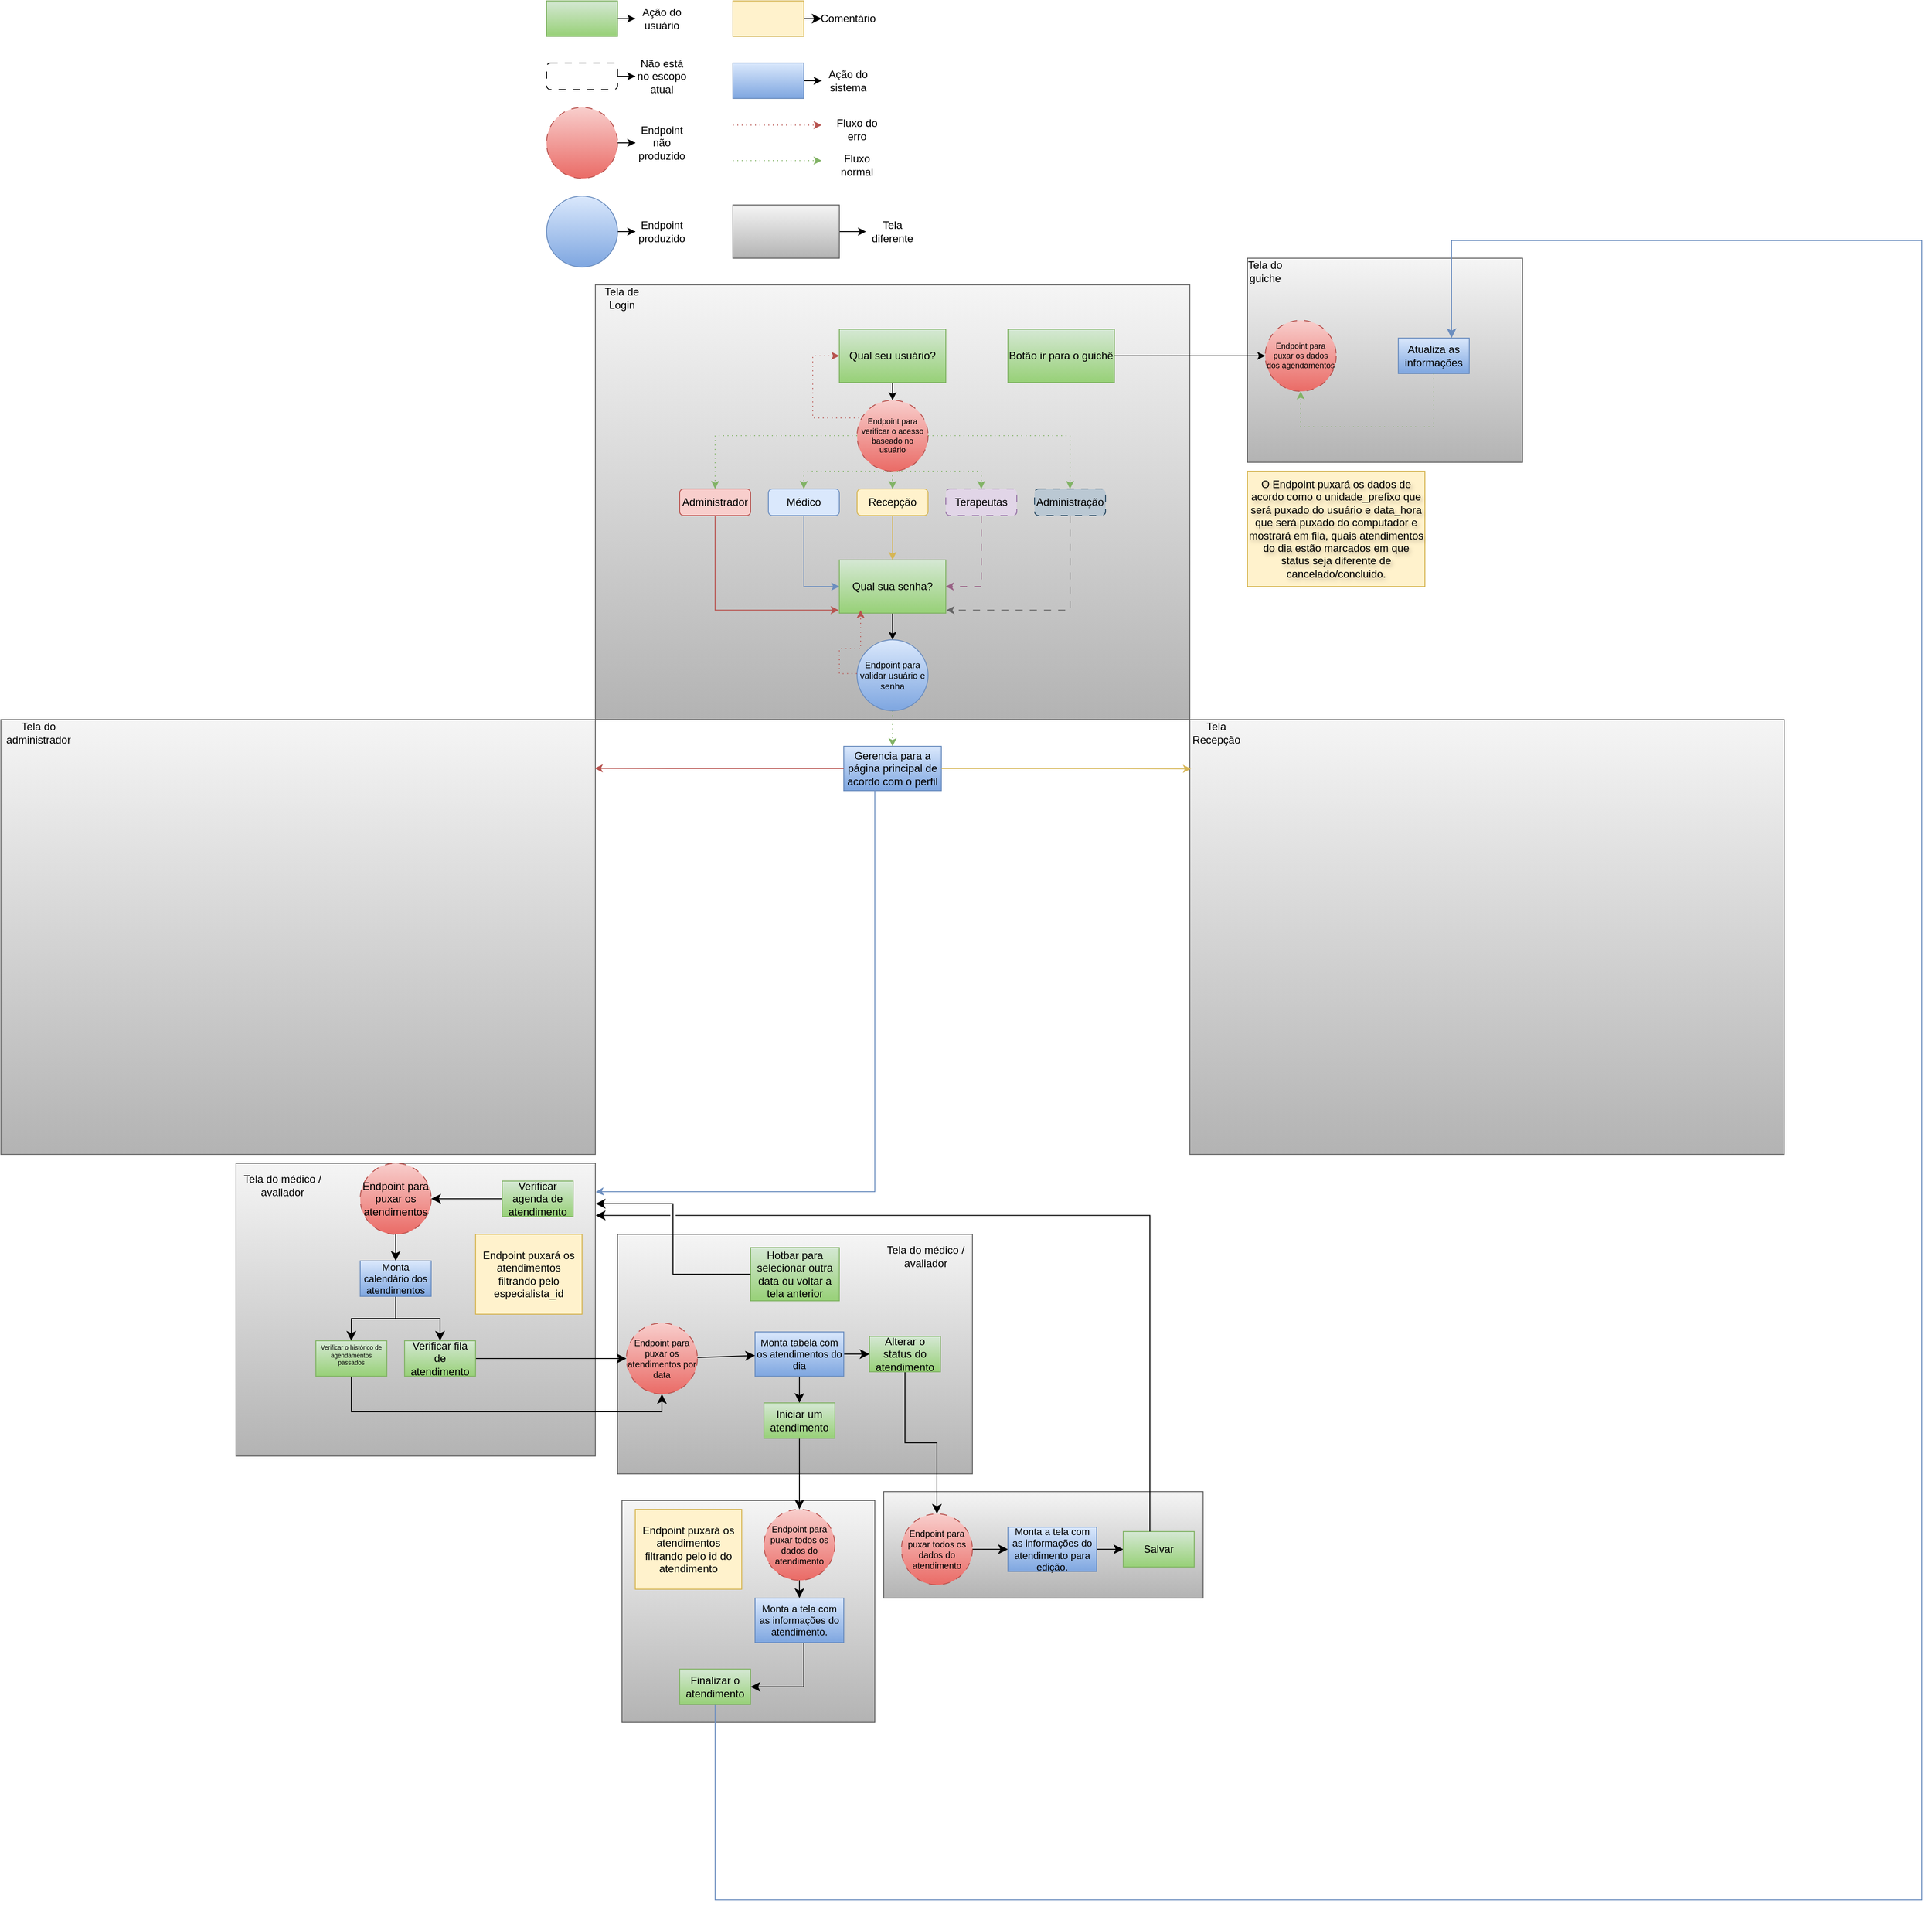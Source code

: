 <mxfile version="26.1.3">
  <diagram name="Página-1" id="KBVwgaT-i-FmAO7iC0v5">
    <mxGraphModel dx="2271" dy="2562" grid="1" gridSize="10" guides="1" tooltips="1" connect="1" arrows="1" fold="1" page="1" pageScale="1" pageWidth="827" pageHeight="1169" math="0" shadow="0">
      <root>
        <mxCell id="0" />
        <mxCell id="1" parent="0" />
        <mxCell id="9BMJ-JanfPEMnErvBYdE-48" value="" style="rounded=0;whiteSpace=wrap;html=1;glass=0;fillColor=#f5f5f5;gradientColor=#b3b3b3;strokeColor=#666666;" vertex="1" parent="1">
          <mxGeometry x="390" y="1370" width="360" height="120" as="geometry" />
        </mxCell>
        <mxCell id="9BMJ-JanfPEMnErvBYdE-17" value="" style="rounded=0;whiteSpace=wrap;html=1;glass=0;fillColor=#f5f5f5;gradientColor=#b3b3b3;strokeColor=#666666;" vertex="1" parent="1">
          <mxGeometry x="90" y="1080" width="400" height="270" as="geometry" />
        </mxCell>
        <mxCell id="xjoWbX0M8VD2nlZDhd0g-40" value="" style="rounded=0;whiteSpace=wrap;html=1;glass=0;fillColor=#f5f5f5;gradientColor=#b3b3b3;strokeColor=#666666;" parent="1" vertex="1">
          <mxGeometry x="65" y="10" width="670" height="490" as="geometry" />
        </mxCell>
        <mxCell id="xjoWbX0M8VD2nlZDhd0g-2" value="" style="edgeStyle=orthogonalEdgeStyle;rounded=0;orthogonalLoop=1;jettySize=auto;html=1;" parent="1" source="5m3VtVwTfDAOqxTExHr1-1" target="xjoWbX0M8VD2nlZDhd0g-1" edge="1">
          <mxGeometry relative="1" as="geometry" />
        </mxCell>
        <mxCell id="5m3VtVwTfDAOqxTExHr1-1" value="Qual seu usuário?" style="rounded=0;whiteSpace=wrap;html=1;fillColor=#d5e8d4;gradientColor=#97d077;strokeColor=#82b366;" parent="1" vertex="1">
          <mxGeometry x="340" y="60" width="120" height="60" as="geometry" />
        </mxCell>
        <mxCell id="xjoWbX0M8VD2nlZDhd0g-6" style="edgeStyle=orthogonalEdgeStyle;rounded=0;orthogonalLoop=1;jettySize=auto;html=1;entryX=0.5;entryY=0;entryDx=0;entryDy=0;fillColor=#d5e8d4;gradientColor=#97d077;strokeColor=#82b366;dashed=1;dashPattern=1 4;" parent="1" source="xjoWbX0M8VD2nlZDhd0g-1" target="xjoWbX0M8VD2nlZDhd0g-3" edge="1">
          <mxGeometry relative="1" as="geometry" />
        </mxCell>
        <mxCell id="xjoWbX0M8VD2nlZDhd0g-7" style="edgeStyle=orthogonalEdgeStyle;rounded=0;orthogonalLoop=1;jettySize=auto;html=1;entryX=0.5;entryY=0;entryDx=0;entryDy=0;fillColor=#d5e8d4;gradientColor=#97d077;strokeColor=#82b366;dashed=1;dashPattern=1 4;" parent="1" source="xjoWbX0M8VD2nlZDhd0g-1" target="xjoWbX0M8VD2nlZDhd0g-5" edge="1">
          <mxGeometry relative="1" as="geometry">
            <Array as="points">
              <mxPoint x="300" y="220" />
            </Array>
          </mxGeometry>
        </mxCell>
        <mxCell id="xjoWbX0M8VD2nlZDhd0g-11" value="" style="edgeStyle=orthogonalEdgeStyle;rounded=0;orthogonalLoop=1;jettySize=auto;html=1;fillColor=#d5e8d4;gradientColor=#97d077;strokeColor=#82b366;dashed=1;dashPattern=1 4;" parent="1" source="xjoWbX0M8VD2nlZDhd0g-1" target="xjoWbX0M8VD2nlZDhd0g-8" edge="1">
          <mxGeometry relative="1" as="geometry" />
        </mxCell>
        <mxCell id="xjoWbX0M8VD2nlZDhd0g-12" style="edgeStyle=orthogonalEdgeStyle;rounded=0;orthogonalLoop=1;jettySize=auto;html=1;entryX=0.5;entryY=0;entryDx=0;entryDy=0;fillColor=#d5e8d4;gradientColor=#97d077;strokeColor=#82b366;dashed=1;dashPattern=1 4;" parent="1" source="xjoWbX0M8VD2nlZDhd0g-1" target="xjoWbX0M8VD2nlZDhd0g-9" edge="1">
          <mxGeometry relative="1" as="geometry">
            <Array as="points">
              <mxPoint x="500" y="220" />
            </Array>
          </mxGeometry>
        </mxCell>
        <mxCell id="xjoWbX0M8VD2nlZDhd0g-13" style="edgeStyle=orthogonalEdgeStyle;rounded=0;orthogonalLoop=1;jettySize=auto;html=1;exitX=1;exitY=1;exitDx=0;exitDy=0;entryX=0.5;entryY=0;entryDx=0;entryDy=0;fillColor=#d5e8d4;gradientColor=#97d077;strokeColor=#82b366;dashed=1;dashPattern=1 4;" parent="1" source="xjoWbX0M8VD2nlZDhd0g-1" target="xjoWbX0M8VD2nlZDhd0g-10" edge="1">
          <mxGeometry relative="1" as="geometry">
            <Array as="points">
              <mxPoint x="428" y="180" />
              <mxPoint x="600" y="180" />
            </Array>
          </mxGeometry>
        </mxCell>
        <mxCell id="xjoWbX0M8VD2nlZDhd0g-1" value="Endpoint para verificar o acesso baseado no usuário" style="ellipse;whiteSpace=wrap;html=1;aspect=fixed;fontSize=9;fillColor=#f8cecc;gradientColor=#ea6b66;strokeColor=#b85450;dashed=1;dashPattern=8 8;" parent="1" vertex="1">
          <mxGeometry x="360" y="140" width="80" height="80" as="geometry" />
        </mxCell>
        <mxCell id="9BMJ-JanfPEMnErvBYdE-39" value="" style="rounded=0;whiteSpace=wrap;html=1;glass=0;fillColor=#f5f5f5;gradientColor=#b3b3b3;strokeColor=#666666;" vertex="1" parent="1">
          <mxGeometry x="95" y="1380" width="285" height="250" as="geometry" />
        </mxCell>
        <mxCell id="xjoWbX0M8VD2nlZDhd0g-3" value="Administrador" style="rounded=1;whiteSpace=wrap;html=1;fillColor=#f8cecc;strokeColor=#b85450;" parent="1" vertex="1">
          <mxGeometry x="160" y="240" width="80" height="30" as="geometry" />
        </mxCell>
        <mxCell id="xjoWbX0M8VD2nlZDhd0g-21" style="edgeStyle=orthogonalEdgeStyle;rounded=0;orthogonalLoop=1;jettySize=auto;html=1;entryX=0;entryY=0.5;entryDx=0;entryDy=0;fillColor=#dae8fc;gradientColor=#7ea6e0;strokeColor=#6c8ebf;" parent="1" source="xjoWbX0M8VD2nlZDhd0g-5" target="xjoWbX0M8VD2nlZDhd0g-19" edge="1">
          <mxGeometry relative="1" as="geometry" />
        </mxCell>
        <mxCell id="xjoWbX0M8VD2nlZDhd0g-5" value="Médico" style="rounded=1;whiteSpace=wrap;html=1;fillColor=#dae8fc;strokeColor=#6c8ebf;" parent="1" vertex="1">
          <mxGeometry x="260" y="240" width="80" height="30" as="geometry" />
        </mxCell>
        <mxCell id="xjoWbX0M8VD2nlZDhd0g-20" value="" style="edgeStyle=orthogonalEdgeStyle;rounded=0;orthogonalLoop=1;jettySize=auto;html=1;fillColor=#fff2cc;gradientColor=#ffd966;strokeColor=#d6b656;" parent="1" source="xjoWbX0M8VD2nlZDhd0g-8" target="xjoWbX0M8VD2nlZDhd0g-19" edge="1">
          <mxGeometry relative="1" as="geometry" />
        </mxCell>
        <mxCell id="xjoWbX0M8VD2nlZDhd0g-8" value="Recepção" style="rounded=1;whiteSpace=wrap;html=1;fillColor=#fff2cc;strokeColor=#d6b656;" parent="1" vertex="1">
          <mxGeometry x="360" y="240" width="80" height="30" as="geometry" />
        </mxCell>
        <mxCell id="xjoWbX0M8VD2nlZDhd0g-24" style="edgeStyle=orthogonalEdgeStyle;rounded=0;orthogonalLoop=1;jettySize=auto;html=1;entryX=1;entryY=0.5;entryDx=0;entryDy=0;fillColor=#e6d0de;gradientColor=#d5739d;strokeColor=#996185;dashed=1;dashPattern=8 8;" parent="1" source="xjoWbX0M8VD2nlZDhd0g-9" target="xjoWbX0M8VD2nlZDhd0g-19" edge="1">
          <mxGeometry relative="1" as="geometry" />
        </mxCell>
        <mxCell id="xjoWbX0M8VD2nlZDhd0g-9" value="Terapeutas" style="rounded=1;whiteSpace=wrap;html=1;fillColor=#e1d5e7;strokeColor=#9673a6;dashed=1;dashPattern=8 8;" parent="1" vertex="1">
          <mxGeometry x="460" y="240" width="80" height="30" as="geometry" />
        </mxCell>
        <mxCell id="xjoWbX0M8VD2nlZDhd0g-10" value="Administração" style="rounded=1;whiteSpace=wrap;html=1;fillColor=#bac8d3;strokeColor=#23445d;dashed=1;dashPattern=8 8;" parent="1" vertex="1">
          <mxGeometry x="560" y="240" width="80" height="30" as="geometry" />
        </mxCell>
        <mxCell id="xjoWbX0M8VD2nlZDhd0g-18" value="" style="edgeStyle=orthogonalEdgeStyle;rounded=0;orthogonalLoop=1;jettySize=auto;html=1;" parent="1" source="xjoWbX0M8VD2nlZDhd0g-16" target="xjoWbX0M8VD2nlZDhd0g-17" edge="1">
          <mxGeometry relative="1" as="geometry" />
        </mxCell>
        <mxCell id="xjoWbX0M8VD2nlZDhd0g-16" value="" style="rounded=1;whiteSpace=wrap;html=1;dashed=1;dashPattern=8 8;" parent="1" vertex="1">
          <mxGeometry x="10" y="-240" width="80" height="30" as="geometry" />
        </mxCell>
        <mxCell id="xjoWbX0M8VD2nlZDhd0g-17" value="Não está no escopo atual" style="text;html=1;align=center;verticalAlign=middle;whiteSpace=wrap;rounded=0;" parent="1" vertex="1">
          <mxGeometry x="110" y="-240" width="60" height="30" as="geometry" />
        </mxCell>
        <mxCell id="xjoWbX0M8VD2nlZDhd0g-27" value="" style="edgeStyle=orthogonalEdgeStyle;rounded=0;orthogonalLoop=1;jettySize=auto;html=1;" parent="1" source="xjoWbX0M8VD2nlZDhd0g-19" target="xjoWbX0M8VD2nlZDhd0g-26" edge="1">
          <mxGeometry relative="1" as="geometry" />
        </mxCell>
        <mxCell id="xjoWbX0M8VD2nlZDhd0g-19" value="Qual sua senha?" style="rounded=0;whiteSpace=wrap;html=1;fillColor=#d5e8d4;gradientColor=#97d077;strokeColor=#82b366;" parent="1" vertex="1">
          <mxGeometry x="340" y="320" width="120" height="60" as="geometry" />
        </mxCell>
        <mxCell id="xjoWbX0M8VD2nlZDhd0g-23" style="edgeStyle=orthogonalEdgeStyle;rounded=0;orthogonalLoop=1;jettySize=auto;html=1;entryX=-0.006;entryY=0.943;entryDx=0;entryDy=0;entryPerimeter=0;fillColor=#f8cecc;gradientColor=#ea6b66;strokeColor=#b85450;" parent="1" source="xjoWbX0M8VD2nlZDhd0g-3" target="xjoWbX0M8VD2nlZDhd0g-19" edge="1">
          <mxGeometry relative="1" as="geometry">
            <Array as="points">
              <mxPoint x="200" y="377" />
            </Array>
          </mxGeometry>
        </mxCell>
        <mxCell id="xjoWbX0M8VD2nlZDhd0g-25" style="edgeStyle=orthogonalEdgeStyle;rounded=0;orthogonalLoop=1;jettySize=auto;html=1;entryX=1.006;entryY=0.943;entryDx=0;entryDy=0;entryPerimeter=0;fillColor=#f5f5f5;gradientColor=#b3b3b3;strokeColor=#666666;dashed=1;dashPattern=8 8;" parent="1" source="xjoWbX0M8VD2nlZDhd0g-10" target="xjoWbX0M8VD2nlZDhd0g-19" edge="1">
          <mxGeometry relative="1" as="geometry">
            <Array as="points">
              <mxPoint x="600" y="377" />
            </Array>
          </mxGeometry>
        </mxCell>
        <mxCell id="xjoWbX0M8VD2nlZDhd0g-56" value="" style="edgeStyle=orthogonalEdgeStyle;rounded=0;orthogonalLoop=1;jettySize=auto;html=1;fillColor=#d5e8d4;strokeColor=#82b366;dashed=1;dashPattern=1 4;" parent="1" source="xjoWbX0M8VD2nlZDhd0g-26" target="xjoWbX0M8VD2nlZDhd0g-54" edge="1">
          <mxGeometry relative="1" as="geometry" />
        </mxCell>
        <mxCell id="xjoWbX0M8VD2nlZDhd0g-26" value="Endpoint para validar usuário e senha" style="ellipse;whiteSpace=wrap;html=1;aspect=fixed;fontSize=10;fillColor=#dae8fc;gradientColor=#7ea6e0;strokeColor=#6c8ebf;" parent="1" vertex="1">
          <mxGeometry x="360" y="410" width="80" height="80" as="geometry" />
        </mxCell>
        <mxCell id="xjoWbX0M8VD2nlZDhd0g-31" value="" style="edgeStyle=orthogonalEdgeStyle;rounded=0;orthogonalLoop=1;jettySize=auto;html=1;" parent="1" source="xjoWbX0M8VD2nlZDhd0g-28" target="xjoWbX0M8VD2nlZDhd0g-29" edge="1">
          <mxGeometry relative="1" as="geometry" />
        </mxCell>
        <mxCell id="xjoWbX0M8VD2nlZDhd0g-28" value="" style="ellipse;whiteSpace=wrap;html=1;aspect=fixed;fillColor=#f8cecc;gradientColor=#ea6b66;strokeColor=#b85450;dashed=1;dashPattern=8 8;" parent="1" vertex="1">
          <mxGeometry x="10" y="-190" width="80" height="80" as="geometry" />
        </mxCell>
        <mxCell id="xjoWbX0M8VD2nlZDhd0g-29" value="Endpoint não produzido" style="text;html=1;align=center;verticalAlign=middle;whiteSpace=wrap;rounded=0;" parent="1" vertex="1">
          <mxGeometry x="110" y="-165" width="60" height="30" as="geometry" />
        </mxCell>
        <mxCell id="xjoWbX0M8VD2nlZDhd0g-33" value="" style="edgeStyle=orthogonalEdgeStyle;rounded=0;orthogonalLoop=1;jettySize=auto;html=1;" parent="1" source="xjoWbX0M8VD2nlZDhd0g-30" target="xjoWbX0M8VD2nlZDhd0g-32" edge="1">
          <mxGeometry relative="1" as="geometry" />
        </mxCell>
        <mxCell id="xjoWbX0M8VD2nlZDhd0g-30" value="" style="ellipse;whiteSpace=wrap;html=1;aspect=fixed;fontSize=10;fillColor=#dae8fc;gradientColor=#7ea6e0;strokeColor=#6c8ebf;" parent="1" vertex="1">
          <mxGeometry x="10" y="-90" width="80" height="80" as="geometry" />
        </mxCell>
        <mxCell id="xjoWbX0M8VD2nlZDhd0g-32" value="Endpoint produzido" style="text;html=1;align=center;verticalAlign=middle;whiteSpace=wrap;rounded=0;" parent="1" vertex="1">
          <mxGeometry x="110" y="-65" width="60" height="30" as="geometry" />
        </mxCell>
        <mxCell id="xjoWbX0M8VD2nlZDhd0g-36" value="" style="edgeStyle=orthogonalEdgeStyle;rounded=0;orthogonalLoop=1;jettySize=auto;html=1;" parent="1" source="xjoWbX0M8VD2nlZDhd0g-34" target="xjoWbX0M8VD2nlZDhd0g-35" edge="1">
          <mxGeometry relative="1" as="geometry" />
        </mxCell>
        <mxCell id="xjoWbX0M8VD2nlZDhd0g-34" value="" style="rounded=0;whiteSpace=wrap;html=1;fillColor=#d5e8d4;gradientColor=#97d077;strokeColor=#82b366;" parent="1" vertex="1">
          <mxGeometry x="10" y="-310" width="80" height="40" as="geometry" />
        </mxCell>
        <mxCell id="xjoWbX0M8VD2nlZDhd0g-35" value="Ação do usuário" style="text;html=1;align=center;verticalAlign=middle;whiteSpace=wrap;rounded=0;" parent="1" vertex="1">
          <mxGeometry x="110" y="-305" width="60" height="30" as="geometry" />
        </mxCell>
        <mxCell id="xjoWbX0M8VD2nlZDhd0g-39" value="" style="edgeStyle=orthogonalEdgeStyle;rounded=0;orthogonalLoop=1;jettySize=auto;html=1;" parent="1" source="xjoWbX0M8VD2nlZDhd0g-37" target="xjoWbX0M8VD2nlZDhd0g-38" edge="1">
          <mxGeometry relative="1" as="geometry" />
        </mxCell>
        <mxCell id="xjoWbX0M8VD2nlZDhd0g-37" value="" style="rounded=0;whiteSpace=wrap;html=1;fillColor=#f5f5f5;gradientColor=#b3b3b3;strokeColor=#666666;" parent="1" vertex="1">
          <mxGeometry x="220" y="-80" width="120" height="60" as="geometry" />
        </mxCell>
        <mxCell id="xjoWbX0M8VD2nlZDhd0g-38" value="Tela diferente" style="text;html=1;align=center;verticalAlign=middle;whiteSpace=wrap;rounded=0;" parent="1" vertex="1">
          <mxGeometry x="370" y="-65" width="60" height="30" as="geometry" />
        </mxCell>
        <mxCell id="xjoWbX0M8VD2nlZDhd0g-41" value="Tela de Login" style="text;html=1;align=center;verticalAlign=middle;whiteSpace=wrap;rounded=0;" parent="1" vertex="1">
          <mxGeometry x="65" y="10" width="60" height="30" as="geometry" />
        </mxCell>
        <mxCell id="xjoWbX0M8VD2nlZDhd0g-42" value="" style="endArrow=classic;html=1;rounded=0;fillColor=#d5e8d4;gradientColor=#97d077;strokeColor=#82b366;dashed=1;dashPattern=1 4;" parent="1" edge="1">
          <mxGeometry width="50" height="50" relative="1" as="geometry">
            <mxPoint x="220" y="-130" as="sourcePoint" />
            <mxPoint x="320" y="-130" as="targetPoint" />
          </mxGeometry>
        </mxCell>
        <mxCell id="xjoWbX0M8VD2nlZDhd0g-43" value="Fluxo normal" style="text;html=1;align=center;verticalAlign=middle;whiteSpace=wrap;rounded=0;" parent="1" vertex="1">
          <mxGeometry x="330" y="-140" width="60" height="30" as="geometry" />
        </mxCell>
        <mxCell id="xjoWbX0M8VD2nlZDhd0g-44" value="" style="endArrow=classic;html=1;rounded=0;fillColor=#f8cecc;gradientColor=#ea6b66;strokeColor=#b85450;dashed=1;dashPattern=1 4;" parent="1" edge="1">
          <mxGeometry width="50" height="50" relative="1" as="geometry">
            <mxPoint x="220" y="-170" as="sourcePoint" />
            <mxPoint x="320" y="-170" as="targetPoint" />
          </mxGeometry>
        </mxCell>
        <mxCell id="xjoWbX0M8VD2nlZDhd0g-45" value="Fluxo do erro" style="text;html=1;align=center;verticalAlign=middle;whiteSpace=wrap;rounded=0;" parent="1" vertex="1">
          <mxGeometry x="330" y="-180" width="60" height="30" as="geometry" />
        </mxCell>
        <mxCell id="xjoWbX0M8VD2nlZDhd0g-47" style="edgeStyle=orthogonalEdgeStyle;rounded=0;orthogonalLoop=1;jettySize=auto;html=1;entryX=0.061;entryY=0.247;entryDx=0;entryDy=0;entryPerimeter=0;startArrow=classic;startFill=1;endArrow=none;fillColor=#f8cecc;gradientColor=#ea6b66;strokeColor=#b85450;dashed=1;dashPattern=1 4;" parent="1" target="xjoWbX0M8VD2nlZDhd0g-1" edge="1">
          <mxGeometry relative="1" as="geometry">
            <mxPoint x="340" y="90" as="sourcePoint" />
            <mxPoint x="360.0" y="164.88" as="targetPoint" />
            <Array as="points">
              <mxPoint x="310" y="90" />
              <mxPoint x="310" y="160" />
              <mxPoint x="360" y="160" />
            </Array>
          </mxGeometry>
        </mxCell>
        <mxCell id="xjoWbX0M8VD2nlZDhd0g-49" value="" style="rounded=0;whiteSpace=wrap;html=1;glass=0;fillColor=#f5f5f5;gradientColor=#b3b3b3;strokeColor=#666666;" parent="1" vertex="1">
          <mxGeometry x="-605" y="500" width="670" height="490" as="geometry" />
        </mxCell>
        <mxCell id="xjoWbX0M8VD2nlZDhd0g-51" value="" style="edgeStyle=orthogonalEdgeStyle;rounded=0;orthogonalLoop=1;jettySize=auto;html=1;" parent="1" source="xjoWbX0M8VD2nlZDhd0g-52" target="xjoWbX0M8VD2nlZDhd0g-53" edge="1">
          <mxGeometry relative="1" as="geometry" />
        </mxCell>
        <mxCell id="xjoWbX0M8VD2nlZDhd0g-52" value="" style="rounded=0;whiteSpace=wrap;html=1;fillColor=#dae8fc;gradientColor=#7ea6e0;strokeColor=#6c8ebf;" parent="1" vertex="1">
          <mxGeometry x="220" y="-240" width="80" height="40" as="geometry" />
        </mxCell>
        <mxCell id="xjoWbX0M8VD2nlZDhd0g-53" value="Ação do sistema" style="text;html=1;align=center;verticalAlign=middle;whiteSpace=wrap;rounded=0;" parent="1" vertex="1">
          <mxGeometry x="320" y="-235" width="60" height="30" as="geometry" />
        </mxCell>
        <mxCell id="xjoWbX0M8VD2nlZDhd0g-54" value="Gerencia para a página principal de acordo com o perfil" style="rounded=0;whiteSpace=wrap;html=1;fillColor=#dae8fc;gradientColor=#7ea6e0;strokeColor=#6c8ebf;" parent="1" vertex="1">
          <mxGeometry x="345" y="530" width="110" height="50" as="geometry" />
        </mxCell>
        <mxCell id="xjoWbX0M8VD2nlZDhd0g-57" style="edgeStyle=orthogonalEdgeStyle;rounded=0;orthogonalLoop=1;jettySize=auto;html=1;entryX=0.999;entryY=0.112;entryDx=0;entryDy=0;entryPerimeter=0;fillColor=#f8cecc;gradientColor=#ea6b66;strokeColor=#b85450;" parent="1" source="xjoWbX0M8VD2nlZDhd0g-54" target="xjoWbX0M8VD2nlZDhd0g-49" edge="1">
          <mxGeometry relative="1" as="geometry" />
        </mxCell>
        <mxCell id="xjoWbX0M8VD2nlZDhd0g-58" value="" style="rounded=0;whiteSpace=wrap;html=1;glass=0;fillColor=#f5f5f5;gradientColor=#b3b3b3;strokeColor=#666666;" parent="1" vertex="1">
          <mxGeometry x="-340" y="1000" width="405" height="330" as="geometry" />
        </mxCell>
        <mxCell id="xjoWbX0M8VD2nlZDhd0g-59" style="edgeStyle=orthogonalEdgeStyle;rounded=0;orthogonalLoop=1;jettySize=auto;html=1;entryX=1.001;entryY=0.098;entryDx=0;entryDy=0;entryPerimeter=0;fillColor=#dae8fc;gradientColor=#7ea6e0;strokeColor=#6c8ebf;" parent="1" source="xjoWbX0M8VD2nlZDhd0g-54" target="xjoWbX0M8VD2nlZDhd0g-58" edge="1">
          <mxGeometry relative="1" as="geometry">
            <Array as="points">
              <mxPoint x="380" y="1032" />
              <mxPoint x="70" y="1032" />
            </Array>
          </mxGeometry>
        </mxCell>
        <mxCell id="xjoWbX0M8VD2nlZDhd0g-61" style="edgeStyle=orthogonalEdgeStyle;rounded=0;orthogonalLoop=1;jettySize=auto;html=1;entryX=0.2;entryY=0.944;entryDx=0;entryDy=0;entryPerimeter=0;dashed=1;dashPattern=1 4;fillColor=#f8cecc;gradientColor=#ea6b66;strokeColor=#b85450;exitX=-0.003;exitY=0.477;exitDx=0;exitDy=0;exitPerimeter=0;" parent="1" source="xjoWbX0M8VD2nlZDhd0g-26" target="xjoWbX0M8VD2nlZDhd0g-19" edge="1">
          <mxGeometry relative="1" as="geometry">
            <Array as="points">
              <mxPoint x="340" y="448" />
              <mxPoint x="340" y="420" />
              <mxPoint x="364" y="420" />
            </Array>
          </mxGeometry>
        </mxCell>
        <mxCell id="xjoWbX0M8VD2nlZDhd0g-62" value="" style="rounded=0;whiteSpace=wrap;html=1;glass=0;fillColor=#f5f5f5;gradientColor=#b3b3b3;strokeColor=#666666;" parent="1" vertex="1">
          <mxGeometry x="735" y="500" width="670" height="490" as="geometry" />
        </mxCell>
        <mxCell id="xjoWbX0M8VD2nlZDhd0g-63" style="edgeStyle=orthogonalEdgeStyle;rounded=0;orthogonalLoop=1;jettySize=auto;html=1;entryX=0.002;entryY=0.113;entryDx=0;entryDy=0;entryPerimeter=0;fillColor=#fff2cc;gradientColor=#ffd966;strokeColor=#d6b656;" parent="1" source="xjoWbX0M8VD2nlZDhd0g-54" target="xjoWbX0M8VD2nlZDhd0g-62" edge="1">
          <mxGeometry relative="1" as="geometry" />
        </mxCell>
        <mxCell id="GUOrzD-hPcrCpEoMWFpB-1" value="Tela do administrador" style="text;html=1;align=center;verticalAlign=middle;whiteSpace=wrap;rounded=0;" parent="1" vertex="1">
          <mxGeometry x="-605" y="500" width="85" height="30" as="geometry" />
        </mxCell>
        <mxCell id="GUOrzD-hPcrCpEoMWFpB-2" value="Botão ir para o guichê" style="rounded=0;whiteSpace=wrap;html=1;fillColor=#d5e8d4;gradientColor=#97d077;strokeColor=#82b366;" parent="1" vertex="1">
          <mxGeometry x="530" y="60" width="120" height="60" as="geometry" />
        </mxCell>
        <mxCell id="GUOrzD-hPcrCpEoMWFpB-3" value="" style="rounded=0;whiteSpace=wrap;html=1;glass=0;fillColor=#f5f5f5;gradientColor=#b3b3b3;strokeColor=#666666;" parent="1" vertex="1">
          <mxGeometry x="800" y="-20" width="310" height="230" as="geometry" />
        </mxCell>
        <mxCell id="GUOrzD-hPcrCpEoMWFpB-4" style="edgeStyle=orthogonalEdgeStyle;rounded=0;orthogonalLoop=1;jettySize=auto;html=1;entryX=0;entryY=0.5;entryDx=0;entryDy=0;" parent="1" source="GUOrzD-hPcrCpEoMWFpB-2" target="9BMJ-JanfPEMnErvBYdE-3" edge="1">
          <mxGeometry relative="1" as="geometry" />
        </mxCell>
        <mxCell id="GUOrzD-hPcrCpEoMWFpB-5" value="Tela do guiche" style="text;html=1;align=center;verticalAlign=middle;whiteSpace=wrap;rounded=0;" parent="1" vertex="1">
          <mxGeometry x="790" y="-20" width="60" height="30" as="geometry" />
        </mxCell>
        <mxCell id="9BMJ-JanfPEMnErvBYdE-1" value="Tela Recepção" style="text;html=1;align=center;verticalAlign=middle;whiteSpace=wrap;rounded=0;" vertex="1" parent="1">
          <mxGeometry x="735" y="500" width="60" height="30" as="geometry" />
        </mxCell>
        <mxCell id="9BMJ-JanfPEMnErvBYdE-2" value="Tela do médico / avaliador" style="text;html=1;align=center;verticalAlign=middle;whiteSpace=wrap;rounded=0;" vertex="1" parent="1">
          <mxGeometry x="-340" y="1000" width="105" height="50" as="geometry" />
        </mxCell>
        <mxCell id="9BMJ-JanfPEMnErvBYdE-3" value="Endpoint para puxar os dados dos agendamentos" style="ellipse;whiteSpace=wrap;html=1;aspect=fixed;fillColor=#f8cecc;gradientColor=#ea6b66;strokeColor=#b85450;dashed=1;dashPattern=8 8;fontSize=9;" vertex="1" parent="1">
          <mxGeometry x="820" y="50" width="80" height="80" as="geometry" />
        </mxCell>
        <mxCell id="9BMJ-JanfPEMnErvBYdE-4" value="Atualiza as informações" style="rounded=0;whiteSpace=wrap;html=1;fillColor=#dae8fc;gradientColor=#7ea6e0;strokeColor=#6c8ebf;" vertex="1" parent="1">
          <mxGeometry x="970" y="70" width="80" height="40" as="geometry" />
        </mxCell>
        <mxCell id="9BMJ-JanfPEMnErvBYdE-5" value="" style="endArrow=classic;html=1;rounded=0;fillColor=#d5e8d4;gradientColor=#97d077;strokeColor=#82b366;dashed=1;dashPattern=1 4;exitX=0.5;exitY=1;exitDx=0;exitDy=0;entryX=0.5;entryY=1;entryDx=0;entryDy=0;" edge="1" parent="1" source="9BMJ-JanfPEMnErvBYdE-4" target="9BMJ-JanfPEMnErvBYdE-3">
          <mxGeometry width="50" height="50" relative="1" as="geometry">
            <mxPoint x="990" y="190" as="sourcePoint" />
            <mxPoint x="1090" y="190" as="targetPoint" />
            <Array as="points">
              <mxPoint x="1010" y="170" />
              <mxPoint x="860" y="170" />
            </Array>
          </mxGeometry>
        </mxCell>
        <mxCell id="9BMJ-JanfPEMnErvBYdE-6" value="O Endpoint puxará os dados de acordo como o unidade_prefixo que será puxado do usuário e data_hora que será puxado do computador e mostrará em fila, quais atendimentos do dia estão marcados em que status seja diferente de cancelado/concluido." style="text;html=1;align=center;verticalAlign=middle;whiteSpace=wrap;rounded=0;textShadow=1;fillColor=#fff2cc;strokeColor=#d6b656;" vertex="1" parent="1">
          <mxGeometry x="800" y="220" width="200" height="130" as="geometry" />
        </mxCell>
        <mxCell id="9BMJ-JanfPEMnErvBYdE-9" style="edgeStyle=none;curved=1;rounded=0;orthogonalLoop=1;jettySize=auto;html=1;entryX=0;entryY=0.5;entryDx=0;entryDy=0;fontSize=12;startSize=8;endSize=8;" edge="1" parent="1" source="9BMJ-JanfPEMnErvBYdE-7" target="9BMJ-JanfPEMnErvBYdE-8">
          <mxGeometry relative="1" as="geometry" />
        </mxCell>
        <mxCell id="9BMJ-JanfPEMnErvBYdE-7" value="" style="rounded=0;whiteSpace=wrap;html=1;fillColor=#fff2cc;strokeColor=#d6b656;" vertex="1" parent="1">
          <mxGeometry x="220" y="-310" width="80" height="40" as="geometry" />
        </mxCell>
        <mxCell id="9BMJ-JanfPEMnErvBYdE-8" value="Comentário" style="text;html=1;align=center;verticalAlign=middle;whiteSpace=wrap;rounded=0;" vertex="1" parent="1">
          <mxGeometry x="320" y="-305" width="60" height="30" as="geometry" />
        </mxCell>
        <mxCell id="9BMJ-JanfPEMnErvBYdE-26" style="edgeStyle=none;curved=1;rounded=0;orthogonalLoop=1;jettySize=auto;html=1;fontSize=12;startSize=8;endSize=8;entryX=0;entryY=0.5;entryDx=0;entryDy=0;" edge="1" parent="1" source="9BMJ-JanfPEMnErvBYdE-11" target="9BMJ-JanfPEMnErvBYdE-28">
          <mxGeometry relative="1" as="geometry" />
        </mxCell>
        <mxCell id="9BMJ-JanfPEMnErvBYdE-11" value="Verificar fila de atendimento" style="rounded=0;whiteSpace=wrap;html=1;fillColor=#d5e8d4;gradientColor=#97d077;strokeColor=#82b366;" vertex="1" parent="1">
          <mxGeometry x="-150" y="1200" width="80" height="40" as="geometry" />
        </mxCell>
        <mxCell id="9BMJ-JanfPEMnErvBYdE-44" style="edgeStyle=none;curved=1;rounded=0;orthogonalLoop=1;jettySize=auto;html=1;fontSize=12;startSize=8;endSize=8;" edge="1" parent="1" source="9BMJ-JanfPEMnErvBYdE-12" target="9BMJ-JanfPEMnErvBYdE-40">
          <mxGeometry relative="1" as="geometry" />
        </mxCell>
        <mxCell id="9BMJ-JanfPEMnErvBYdE-12" value="Iniciar um atendimento" style="rounded=0;whiteSpace=wrap;html=1;fillColor=#d5e8d4;gradientColor=#97d077;strokeColor=#82b366;" vertex="1" parent="1">
          <mxGeometry x="255" y="1270" width="80" height="40" as="geometry" />
        </mxCell>
        <mxCell id="9BMJ-JanfPEMnErvBYdE-46" style="edgeStyle=orthogonalEdgeStyle;rounded=0;orthogonalLoop=1;jettySize=auto;html=1;entryX=0.75;entryY=0;entryDx=0;entryDy=0;fontSize=12;startSize=8;endSize=8;fillColor=#dae8fc;strokeColor=#6c8ebf;" edge="1" parent="1" source="9BMJ-JanfPEMnErvBYdE-13" target="9BMJ-JanfPEMnErvBYdE-4">
          <mxGeometry relative="1" as="geometry">
            <Array as="points">
              <mxPoint x="200" y="1830" />
              <mxPoint x="1560" y="1830" />
              <mxPoint x="1560" y="-40" />
              <mxPoint x="1030" y="-40" />
            </Array>
          </mxGeometry>
        </mxCell>
        <mxCell id="9BMJ-JanfPEMnErvBYdE-13" value="Finalizar o atendimento" style="rounded=0;whiteSpace=wrap;html=1;fillColor=#d5e8d4;gradientColor=#97d077;strokeColor=#82b366;" vertex="1" parent="1">
          <mxGeometry x="160" y="1570" width="80" height="40" as="geometry" />
        </mxCell>
        <mxCell id="9BMJ-JanfPEMnErvBYdE-52" style="edgeStyle=orthogonalEdgeStyle;rounded=0;orthogonalLoop=1;jettySize=auto;html=1;fontSize=12;startSize=8;endSize=8;" edge="1" parent="1" source="9BMJ-JanfPEMnErvBYdE-14" target="9BMJ-JanfPEMnErvBYdE-50">
          <mxGeometry relative="1" as="geometry" />
        </mxCell>
        <mxCell id="9BMJ-JanfPEMnErvBYdE-14" value="Alterar o status do atendimento" style="rounded=0;whiteSpace=wrap;html=1;fillColor=#d5e8d4;gradientColor=#97d077;strokeColor=#82b366;" vertex="1" parent="1">
          <mxGeometry x="374" y="1195" width="80" height="40" as="geometry" />
        </mxCell>
        <mxCell id="9BMJ-JanfPEMnErvBYdE-21" style="edgeStyle=none;curved=1;rounded=0;orthogonalLoop=1;jettySize=auto;html=1;fontSize=12;startSize=8;endSize=8;entryX=1;entryY=0.5;entryDx=0;entryDy=0;" edge="1" parent="1" source="9BMJ-JanfPEMnErvBYdE-15" target="9BMJ-JanfPEMnErvBYdE-19">
          <mxGeometry relative="1" as="geometry" />
        </mxCell>
        <mxCell id="9BMJ-JanfPEMnErvBYdE-15" value="Verificar agenda de atendimento" style="rounded=0;whiteSpace=wrap;html=1;fillColor=#d5e8d4;gradientColor=#97d077;strokeColor=#82b366;" vertex="1" parent="1">
          <mxGeometry x="-40" y="1020" width="80" height="40" as="geometry" />
        </mxCell>
        <mxCell id="9BMJ-JanfPEMnErvBYdE-30" style="edgeStyle=orthogonalEdgeStyle;rounded=0;orthogonalLoop=1;jettySize=auto;html=1;fontSize=12;startSize=8;endSize=8;entryX=0.5;entryY=1;entryDx=0;entryDy=0;" edge="1" parent="1" source="9BMJ-JanfPEMnErvBYdE-16" target="9BMJ-JanfPEMnErvBYdE-28">
          <mxGeometry relative="1" as="geometry">
            <Array as="points">
              <mxPoint x="-210" y="1280" />
              <mxPoint x="140" y="1280" />
            </Array>
          </mxGeometry>
        </mxCell>
        <mxCell id="9BMJ-JanfPEMnErvBYdE-16" value="Verificar o histórico de agendamentos passados&lt;div&gt;&lt;br&gt;&lt;/div&gt;" style="rounded=0;whiteSpace=wrap;html=1;fillColor=#d5e8d4;gradientColor=#97d077;strokeColor=#82b366;fontSize=7;align=center;verticalAlign=bottom;" vertex="1" parent="1">
          <mxGeometry x="-250" y="1200" width="80" height="40" as="geometry" />
        </mxCell>
        <mxCell id="9BMJ-JanfPEMnErvBYdE-23" style="edgeStyle=none;curved=1;rounded=0;orthogonalLoop=1;jettySize=auto;html=1;entryX=0.5;entryY=0;entryDx=0;entryDy=0;fontSize=12;startSize=8;endSize=8;" edge="1" parent="1" source="9BMJ-JanfPEMnErvBYdE-19" target="9BMJ-JanfPEMnErvBYdE-22">
          <mxGeometry relative="1" as="geometry" />
        </mxCell>
        <mxCell id="9BMJ-JanfPEMnErvBYdE-19" value="Endpoint para puxar os atendimentos" style="ellipse;whiteSpace=wrap;html=1;aspect=fixed;fillColor=#f8cecc;gradientColor=#ea6b66;strokeColor=#b85450;dashed=1;dashPattern=8 8;" vertex="1" parent="1">
          <mxGeometry x="-200" y="1000" width="80" height="80" as="geometry" />
        </mxCell>
        <mxCell id="9BMJ-JanfPEMnErvBYdE-20" value="Endpoint puxará os atendimentos filtrando pelo especialista_id" style="rounded=0;whiteSpace=wrap;html=1;fillColor=#fff2cc;strokeColor=#d6b656;" vertex="1" parent="1">
          <mxGeometry x="-70" y="1080" width="120" height="90" as="geometry" />
        </mxCell>
        <mxCell id="9BMJ-JanfPEMnErvBYdE-24" style="edgeStyle=orthogonalEdgeStyle;rounded=0;orthogonalLoop=1;jettySize=auto;html=1;fontSize=12;startSize=8;endSize=8;entryX=0.5;entryY=0;entryDx=0;entryDy=0;" edge="1" parent="1" source="9BMJ-JanfPEMnErvBYdE-22" target="9BMJ-JanfPEMnErvBYdE-16">
          <mxGeometry relative="1" as="geometry" />
        </mxCell>
        <mxCell id="9BMJ-JanfPEMnErvBYdE-25" style="edgeStyle=orthogonalEdgeStyle;rounded=0;orthogonalLoop=1;jettySize=auto;html=1;fontSize=12;startSize=8;endSize=8;entryX=0.5;entryY=0;entryDx=0;entryDy=0;" edge="1" parent="1" source="9BMJ-JanfPEMnErvBYdE-22" target="9BMJ-JanfPEMnErvBYdE-11">
          <mxGeometry relative="1" as="geometry" />
        </mxCell>
        <mxCell id="9BMJ-JanfPEMnErvBYdE-22" value="Monta calendário dos atendimentos" style="rounded=0;whiteSpace=wrap;html=1;fillColor=#dae8fc;gradientColor=#7ea6e0;strokeColor=#6c8ebf;fontSize=11;" vertex="1" parent="1">
          <mxGeometry x="-200" y="1110" width="80" height="40" as="geometry" />
        </mxCell>
        <mxCell id="9BMJ-JanfPEMnErvBYdE-37" style="edgeStyle=none;curved=1;rounded=0;orthogonalLoop=1;jettySize=auto;html=1;entryX=0;entryY=0.5;entryDx=0;entryDy=0;fontSize=12;startSize=8;endSize=8;" edge="1" parent="1" source="9BMJ-JanfPEMnErvBYdE-27" target="9BMJ-JanfPEMnErvBYdE-14">
          <mxGeometry relative="1" as="geometry" />
        </mxCell>
        <mxCell id="9BMJ-JanfPEMnErvBYdE-38" style="edgeStyle=none;curved=1;rounded=0;orthogonalLoop=1;jettySize=auto;html=1;entryX=0.5;entryY=0;entryDx=0;entryDy=0;fontSize=12;startSize=8;endSize=8;" edge="1" parent="1" source="9BMJ-JanfPEMnErvBYdE-27" target="9BMJ-JanfPEMnErvBYdE-12">
          <mxGeometry relative="1" as="geometry" />
        </mxCell>
        <mxCell id="9BMJ-JanfPEMnErvBYdE-27" value="Monta tabela com os atendimentos do dia" style="rounded=0;whiteSpace=wrap;html=1;fillColor=#dae8fc;gradientColor=#7ea6e0;strokeColor=#6c8ebf;fontSize=11;" vertex="1" parent="1">
          <mxGeometry x="245" y="1190" width="100" height="50" as="geometry" />
        </mxCell>
        <mxCell id="9BMJ-JanfPEMnErvBYdE-29" style="edgeStyle=none;curved=1;rounded=0;orthogonalLoop=1;jettySize=auto;html=1;fontSize=12;startSize=8;endSize=8;" edge="1" parent="1" source="9BMJ-JanfPEMnErvBYdE-28" target="9BMJ-JanfPEMnErvBYdE-27">
          <mxGeometry relative="1" as="geometry" />
        </mxCell>
        <mxCell id="9BMJ-JanfPEMnErvBYdE-28" value="Endpoint para puxar os atendimentos por data" style="ellipse;whiteSpace=wrap;html=1;aspect=fixed;fillColor=#f8cecc;gradientColor=#ea6b66;strokeColor=#b85450;dashed=1;dashPattern=8 8;fontSize=10;" vertex="1" parent="1">
          <mxGeometry x="100" y="1180" width="80" height="80" as="geometry" />
        </mxCell>
        <mxCell id="9BMJ-JanfPEMnErvBYdE-34" value="Hotbar para selecionar outra data ou voltar a tela anterior" style="rounded=0;whiteSpace=wrap;html=1;fillColor=#d5e8d4;gradientColor=#97d077;strokeColor=#82b366;" vertex="1" parent="1">
          <mxGeometry x="240" y="1095" width="100" height="60" as="geometry" />
        </mxCell>
        <mxCell id="9BMJ-JanfPEMnErvBYdE-35" style="edgeStyle=orthogonalEdgeStyle;rounded=0;orthogonalLoop=1;jettySize=auto;html=1;entryX=1.001;entryY=0.138;entryDx=0;entryDy=0;entryPerimeter=0;fontSize=12;startSize=8;endSize=8;" edge="1" parent="1" source="9BMJ-JanfPEMnErvBYdE-34" target="xjoWbX0M8VD2nlZDhd0g-58">
          <mxGeometry relative="1" as="geometry" />
        </mxCell>
        <mxCell id="9BMJ-JanfPEMnErvBYdE-36" value="Tela do médico / avaliador" style="text;html=1;align=center;verticalAlign=middle;whiteSpace=wrap;rounded=0;" vertex="1" parent="1">
          <mxGeometry x="385" y="1080" width="105" height="50" as="geometry" />
        </mxCell>
        <mxCell id="9BMJ-JanfPEMnErvBYdE-43" style="edgeStyle=none;curved=1;rounded=0;orthogonalLoop=1;jettySize=auto;html=1;entryX=0.5;entryY=0;entryDx=0;entryDy=0;fontSize=12;startSize=8;endSize=8;" edge="1" parent="1" source="9BMJ-JanfPEMnErvBYdE-40" target="9BMJ-JanfPEMnErvBYdE-42">
          <mxGeometry relative="1" as="geometry" />
        </mxCell>
        <mxCell id="9BMJ-JanfPEMnErvBYdE-40" value="Endpoint para puxar todos os dados do atendimento" style="ellipse;whiteSpace=wrap;html=1;aspect=fixed;fillColor=#f8cecc;gradientColor=#ea6b66;strokeColor=#b85450;dashed=1;dashPattern=8 8;fontSize=10;" vertex="1" parent="1">
          <mxGeometry x="255" y="1390" width="80" height="80" as="geometry" />
        </mxCell>
        <mxCell id="9BMJ-JanfPEMnErvBYdE-41" value="Endpoint puxará os atendimentos filtrando pelo id do atendimento" style="rounded=0;whiteSpace=wrap;html=1;fillColor=#fff2cc;strokeColor=#d6b656;" vertex="1" parent="1">
          <mxGeometry x="110" y="1390" width="120" height="90" as="geometry" />
        </mxCell>
        <mxCell id="9BMJ-JanfPEMnErvBYdE-45" style="edgeStyle=elbowEdgeStyle;rounded=0;orthogonalLoop=1;jettySize=auto;html=1;entryX=1;entryY=0.5;entryDx=0;entryDy=0;fontSize=12;startSize=8;endSize=8;" edge="1" parent="1" source="9BMJ-JanfPEMnErvBYdE-42" target="9BMJ-JanfPEMnErvBYdE-13">
          <mxGeometry relative="1" as="geometry">
            <Array as="points">
              <mxPoint x="300" y="1570" />
            </Array>
          </mxGeometry>
        </mxCell>
        <mxCell id="9BMJ-JanfPEMnErvBYdE-42" value="Monta a tela com as informações do atendimento." style="rounded=0;whiteSpace=wrap;html=1;fillColor=#dae8fc;gradientColor=#7ea6e0;strokeColor=#6c8ebf;fontSize=11;" vertex="1" parent="1">
          <mxGeometry x="245" y="1490" width="100" height="50" as="geometry" />
        </mxCell>
        <mxCell id="9BMJ-JanfPEMnErvBYdE-53" style="edgeStyle=none;curved=1;rounded=0;orthogonalLoop=1;jettySize=auto;html=1;entryX=0;entryY=0.5;entryDx=0;entryDy=0;fontSize=12;startSize=8;endSize=8;" edge="1" parent="1" source="9BMJ-JanfPEMnErvBYdE-50" target="9BMJ-JanfPEMnErvBYdE-51">
          <mxGeometry relative="1" as="geometry" />
        </mxCell>
        <mxCell id="9BMJ-JanfPEMnErvBYdE-50" value="Endpoint para puxar todos os dados do atendimento" style="ellipse;whiteSpace=wrap;html=1;aspect=fixed;fillColor=#f8cecc;gradientColor=#ea6b66;strokeColor=#b85450;dashed=1;dashPattern=8 8;fontSize=10;" vertex="1" parent="1">
          <mxGeometry x="410" y="1395" width="80" height="80" as="geometry" />
        </mxCell>
        <mxCell id="9BMJ-JanfPEMnErvBYdE-55" style="edgeStyle=none;curved=1;rounded=0;orthogonalLoop=1;jettySize=auto;html=1;entryX=0;entryY=0.5;entryDx=0;entryDy=0;fontSize=12;startSize=8;endSize=8;" edge="1" parent="1" source="9BMJ-JanfPEMnErvBYdE-51" target="9BMJ-JanfPEMnErvBYdE-54">
          <mxGeometry relative="1" as="geometry" />
        </mxCell>
        <mxCell id="9BMJ-JanfPEMnErvBYdE-51" value="Monta a tela com as informações do atendimento para edição." style="rounded=0;whiteSpace=wrap;html=1;fillColor=#dae8fc;gradientColor=#7ea6e0;strokeColor=#6c8ebf;fontSize=11;" vertex="1" parent="1">
          <mxGeometry x="530" y="1410" width="100" height="50" as="geometry" />
        </mxCell>
        <mxCell id="9BMJ-JanfPEMnErvBYdE-54" value="Salvar" style="rounded=0;whiteSpace=wrap;html=1;fillColor=#d5e8d4;gradientColor=#97d077;strokeColor=#82b366;" vertex="1" parent="1">
          <mxGeometry x="660" y="1415" width="80" height="40" as="geometry" />
        </mxCell>
        <mxCell id="9BMJ-JanfPEMnErvBYdE-56" style="edgeStyle=orthogonalEdgeStyle;rounded=0;orthogonalLoop=1;jettySize=auto;html=1;entryX=1.001;entryY=0.178;entryDx=0;entryDy=0;entryPerimeter=0;fontSize=12;startSize=8;endSize=8;jumpStyle=gap;" edge="1" parent="1" source="9BMJ-JanfPEMnErvBYdE-54" target="xjoWbX0M8VD2nlZDhd0g-58">
          <mxGeometry relative="1" as="geometry">
            <Array as="points">
              <mxPoint x="690" y="1059" />
            </Array>
          </mxGeometry>
        </mxCell>
      </root>
    </mxGraphModel>
  </diagram>
</mxfile>
